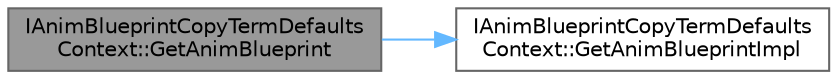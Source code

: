 digraph "IAnimBlueprintCopyTermDefaultsContext::GetAnimBlueprint"
{
 // INTERACTIVE_SVG=YES
 // LATEX_PDF_SIZE
  bgcolor="transparent";
  edge [fontname=Helvetica,fontsize=10,labelfontname=Helvetica,labelfontsize=10];
  node [fontname=Helvetica,fontsize=10,shape=box,height=0.2,width=0.4];
  rankdir="LR";
  Node1 [id="Node000001",label="IAnimBlueprintCopyTermDefaults\lContext::GetAnimBlueprint",height=0.2,width=0.4,color="gray40", fillcolor="grey60", style="filled", fontcolor="black",tooltip=" "];
  Node1 -> Node2 [id="edge1_Node000001_Node000002",color="steelblue1",style="solid",tooltip=" "];
  Node2 [id="Node000002",label="IAnimBlueprintCopyTermDefaults\lContext::GetAnimBlueprintImpl",height=0.2,width=0.4,color="grey40", fillcolor="white", style="filled",URL="$d8/d5e/classIAnimBlueprintCopyTermDefaultsContext.html#ac76bd0f52b4b5420f2a2eb090b82537a",tooltip=" "];
}
